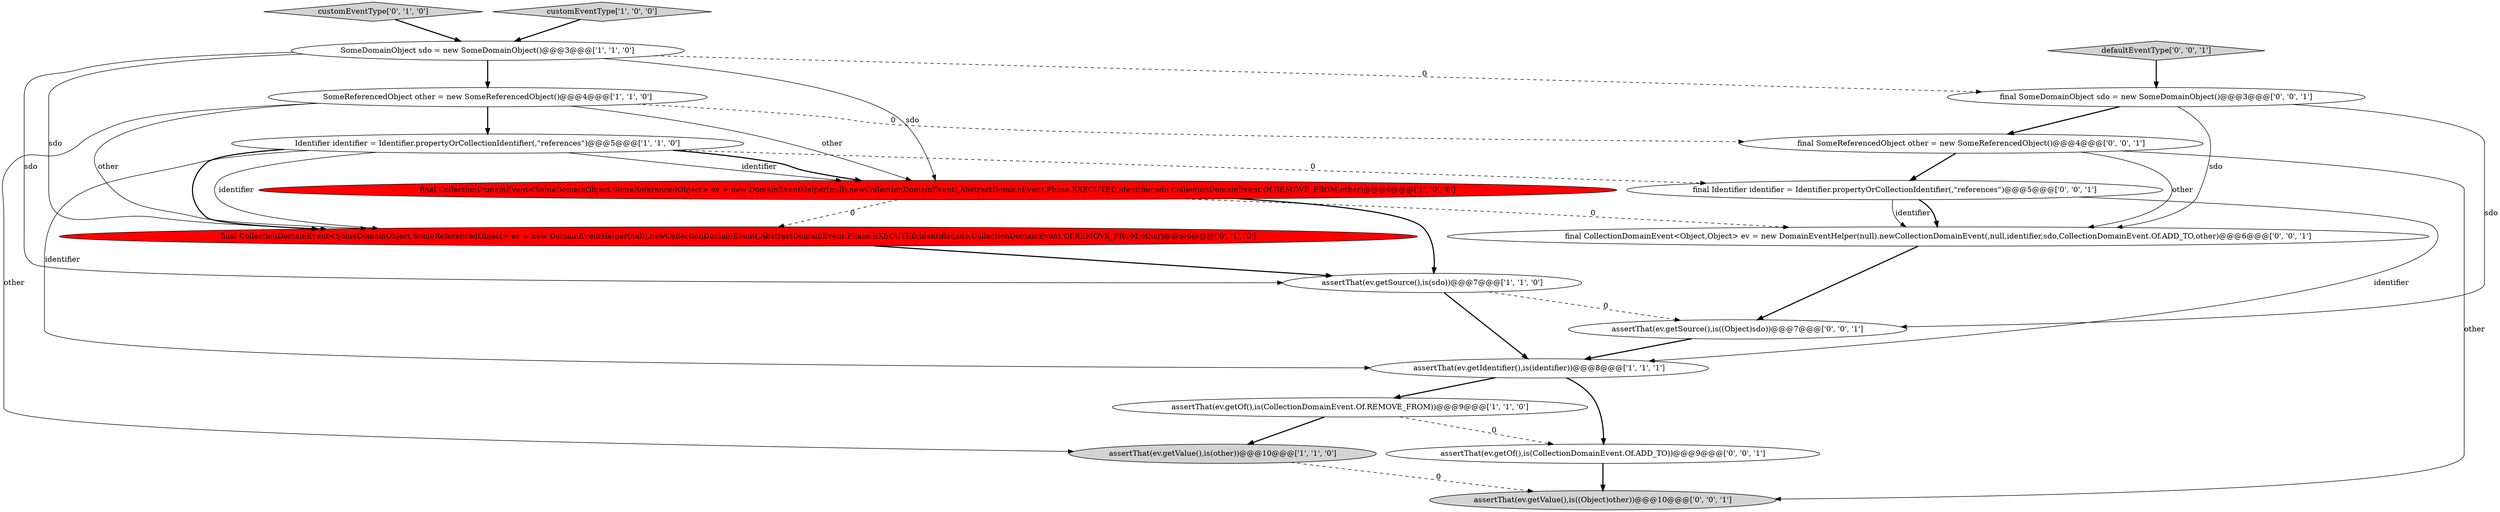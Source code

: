 digraph {
11 [style = filled, label = "defaultEventType['0', '0', '1']", fillcolor = lightgray, shape = diamond image = "AAA0AAABBB3BBB"];
15 [style = filled, label = "assertThat(ev.getOf(),is(CollectionDomainEvent.Of.ADD_TO))@@@9@@@['0', '0', '1']", fillcolor = white, shape = ellipse image = "AAA0AAABBB3BBB"];
16 [style = filled, label = "assertThat(ev.getValue(),is((Object)other))@@@10@@@['0', '0', '1']", fillcolor = lightgray, shape = ellipse image = "AAA0AAABBB3BBB"];
12 [style = filled, label = "final CollectionDomainEvent<Object,Object> ev = new DomainEventHelper(null).newCollectionDomainEvent(,null,identifier,sdo,CollectionDomainEvent.Of.ADD_TO,other)@@@6@@@['0', '0', '1']", fillcolor = white, shape = ellipse image = "AAA0AAABBB3BBB"];
0 [style = filled, label = "SomeReferencedObject other = new SomeReferencedObject()@@@4@@@['1', '1', '0']", fillcolor = white, shape = ellipse image = "AAA0AAABBB1BBB"];
2 [style = filled, label = "assertThat(ev.getValue(),is(other))@@@10@@@['1', '1', '0']", fillcolor = lightgray, shape = ellipse image = "AAA0AAABBB1BBB"];
9 [style = filled, label = "customEventType['0', '1', '0']", fillcolor = lightgray, shape = diamond image = "AAA0AAABBB2BBB"];
10 [style = filled, label = "final CollectionDomainEvent<SomeDomainObject,SomeReferencedObject> ev = new DomainEventHelper(null).newCollectionDomainEvent(,AbstractDomainEvent.Phase.EXECUTED,identifier,sdo,CollectionDomainEvent.Of.REMOVE_FROM,other)@@@6@@@['0', '1', '0']", fillcolor = red, shape = ellipse image = "AAA1AAABBB2BBB"];
5 [style = filled, label = "SomeDomainObject sdo = new SomeDomainObject()@@@3@@@['1', '1', '0']", fillcolor = white, shape = ellipse image = "AAA0AAABBB1BBB"];
14 [style = filled, label = "final Identifier identifier = Identifier.propertyOrCollectionIdentifier(,\"references\")@@@5@@@['0', '0', '1']", fillcolor = white, shape = ellipse image = "AAA0AAABBB3BBB"];
6 [style = filled, label = "Identifier identifier = Identifier.propertyOrCollectionIdentifier(,\"references\")@@@5@@@['1', '1', '0']", fillcolor = white, shape = ellipse image = "AAA0AAABBB1BBB"];
1 [style = filled, label = "assertThat(ev.getOf(),is(CollectionDomainEvent.Of.REMOVE_FROM))@@@9@@@['1', '1', '0']", fillcolor = white, shape = ellipse image = "AAA0AAABBB1BBB"];
4 [style = filled, label = "customEventType['1', '0', '0']", fillcolor = lightgray, shape = diamond image = "AAA0AAABBB1BBB"];
13 [style = filled, label = "final SomeDomainObject sdo = new SomeDomainObject()@@@3@@@['0', '0', '1']", fillcolor = white, shape = ellipse image = "AAA0AAABBB3BBB"];
17 [style = filled, label = "final SomeReferencedObject other = new SomeReferencedObject()@@@4@@@['0', '0', '1']", fillcolor = white, shape = ellipse image = "AAA0AAABBB3BBB"];
18 [style = filled, label = "assertThat(ev.getSource(),is((Object)sdo))@@@7@@@['0', '0', '1']", fillcolor = white, shape = ellipse image = "AAA0AAABBB3BBB"];
3 [style = filled, label = "assertThat(ev.getSource(),is(sdo))@@@7@@@['1', '1', '0']", fillcolor = white, shape = ellipse image = "AAA0AAABBB1BBB"];
8 [style = filled, label = "assertThat(ev.getIdentifier(),is(identifier))@@@8@@@['1', '1', '1']", fillcolor = white, shape = ellipse image = "AAA0AAABBB1BBB"];
7 [style = filled, label = "final CollectionDomainEvent<SomeDomainObject,SomeReferencedObject> ev = new DomainEventHelper(null).newCollectionDomainEvent(,AbstractDomainEvent.Phase.EXECUTED,identifier,sdo,CollectionDomainEvent.Of.REMOVE_FROM,other)@@@6@@@['1', '0', '0']", fillcolor = red, shape = ellipse image = "AAA1AAABBB1BBB"];
5->13 [style = dashed, label="0"];
0->7 [style = solid, label="other"];
0->2 [style = solid, label="other"];
6->7 [style = solid, label="identifier"];
8->15 [style = bold, label=""];
0->6 [style = bold, label=""];
1->15 [style = dashed, label="0"];
3->18 [style = dashed, label="0"];
14->12 [style = solid, label="identifier"];
17->16 [style = solid, label="other"];
10->3 [style = bold, label=""];
6->14 [style = dashed, label="0"];
15->16 [style = bold, label=""];
0->17 [style = dashed, label="0"];
7->3 [style = bold, label=""];
13->18 [style = solid, label="sdo"];
8->1 [style = bold, label=""];
13->17 [style = bold, label=""];
5->10 [style = solid, label="sdo"];
0->10 [style = solid, label="other"];
5->0 [style = bold, label=""];
17->14 [style = bold, label=""];
3->8 [style = bold, label=""];
6->10 [style = bold, label=""];
14->12 [style = bold, label=""];
11->13 [style = bold, label=""];
2->16 [style = dashed, label="0"];
12->18 [style = bold, label=""];
9->5 [style = bold, label=""];
7->12 [style = dashed, label="0"];
7->10 [style = dashed, label="0"];
1->2 [style = bold, label=""];
18->8 [style = bold, label=""];
6->10 [style = solid, label="identifier"];
13->12 [style = solid, label="sdo"];
6->7 [style = bold, label=""];
6->8 [style = solid, label="identifier"];
14->8 [style = solid, label="identifier"];
4->5 [style = bold, label=""];
5->7 [style = solid, label="sdo"];
5->3 [style = solid, label="sdo"];
17->12 [style = solid, label="other"];
}
